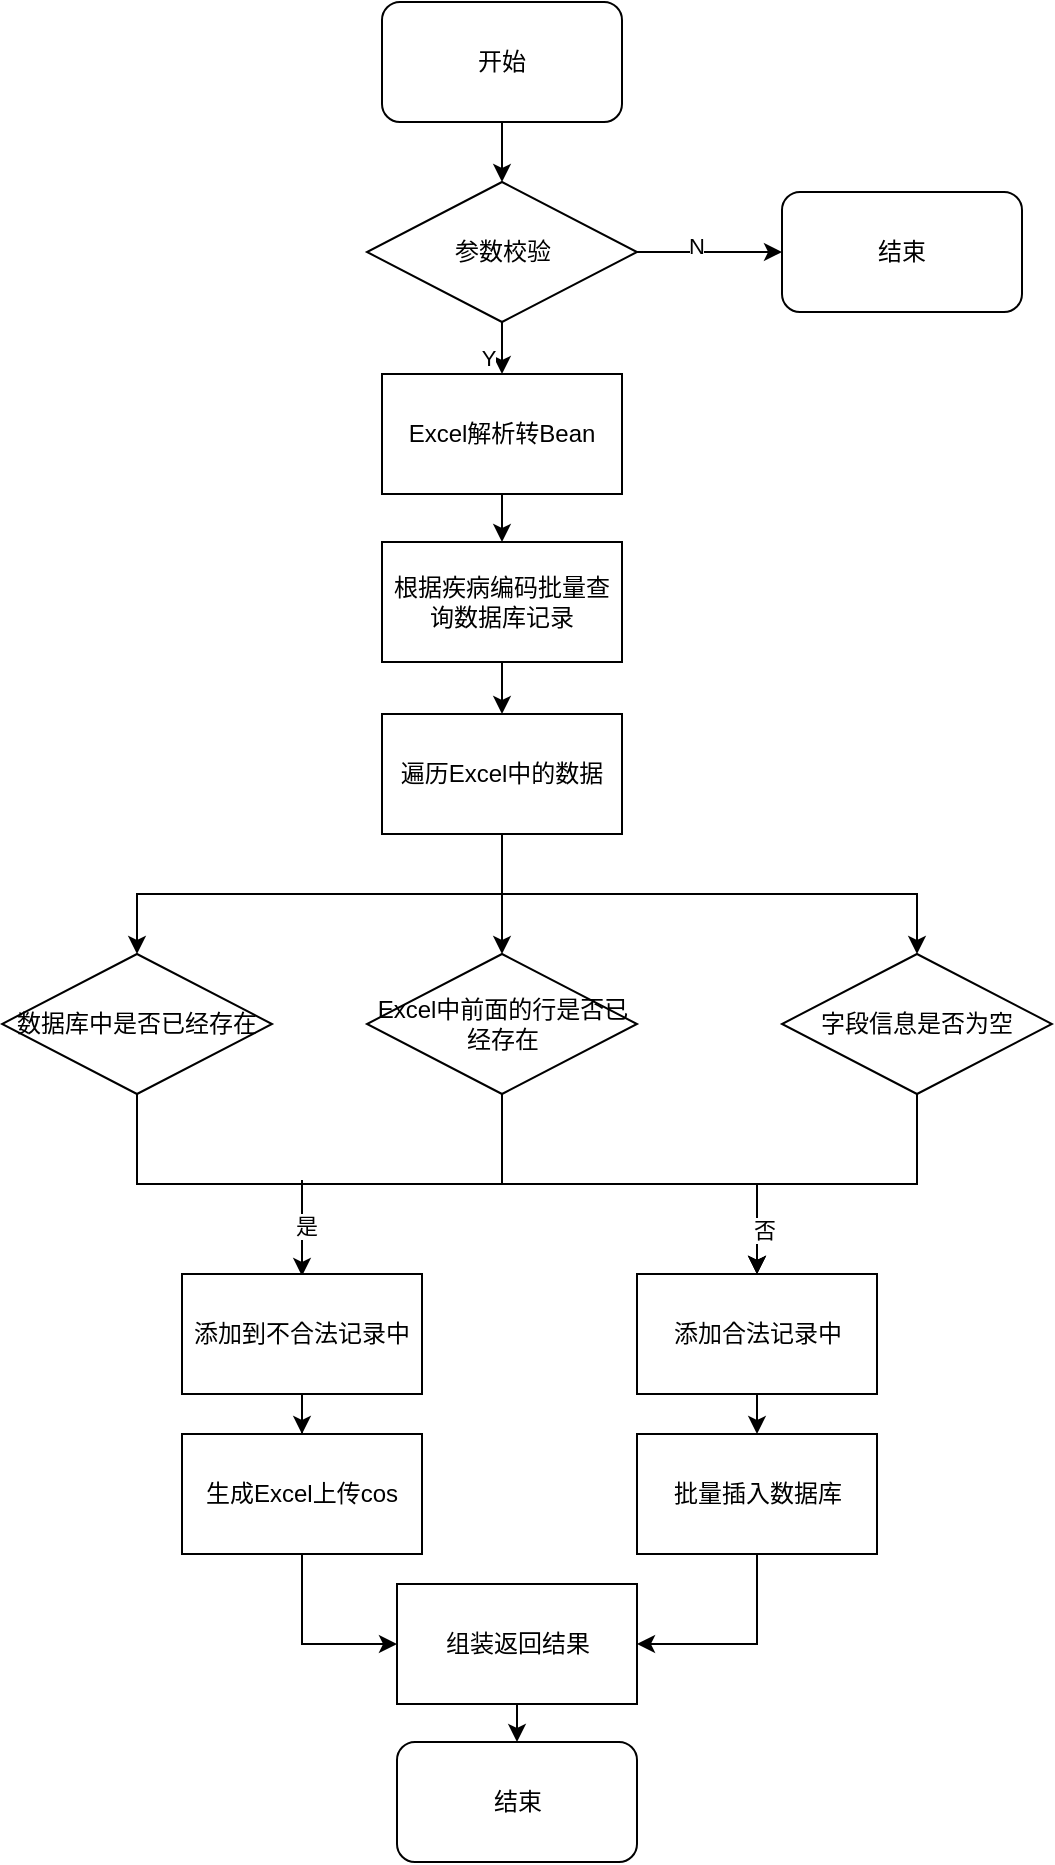 <mxfile version="18.0.1" type="github">
  <diagram id="P5kLG4Li_9ilP0SgBb8K" name="Page-1">
    <mxGraphModel dx="1298" dy="724" grid="1" gridSize="10" guides="1" tooltips="1" connect="1" arrows="1" fold="1" page="1" pageScale="1" pageWidth="827" pageHeight="1169" math="0" shadow="0">
      <root>
        <mxCell id="0" />
        <mxCell id="1" parent="0" />
        <mxCell id="rGrlHXua09ZmH3heSEM_-27" style="edgeStyle=orthogonalEdgeStyle;rounded=0;orthogonalLoop=1;jettySize=auto;html=1;exitX=0.5;exitY=1;exitDx=0;exitDy=0;entryX=0.5;entryY=0;entryDx=0;entryDy=0;" edge="1" parent="1" source="rGrlHXua09ZmH3heSEM_-1" target="rGrlHXua09ZmH3heSEM_-3">
          <mxGeometry relative="1" as="geometry" />
        </mxCell>
        <mxCell id="rGrlHXua09ZmH3heSEM_-1" value="开始" style="rounded=1;whiteSpace=wrap;html=1;" vertex="1" parent="1">
          <mxGeometry x="330" y="90" width="120" height="60" as="geometry" />
        </mxCell>
        <mxCell id="rGrlHXua09ZmH3heSEM_-28" style="edgeStyle=orthogonalEdgeStyle;rounded=0;orthogonalLoop=1;jettySize=auto;html=1;exitX=0.5;exitY=1;exitDx=0;exitDy=0;" edge="1" parent="1" source="rGrlHXua09ZmH3heSEM_-3" target="rGrlHXua09ZmH3heSEM_-4">
          <mxGeometry relative="1" as="geometry" />
        </mxCell>
        <mxCell id="rGrlHXua09ZmH3heSEM_-41" value="Y" style="edgeLabel;html=1;align=center;verticalAlign=middle;resizable=0;points=[];" vertex="1" connectable="0" parent="rGrlHXua09ZmH3heSEM_-28">
          <mxGeometry x="-0.175" y="3" relative="1" as="geometry">
            <mxPoint x="-4" as="offset" />
          </mxGeometry>
        </mxCell>
        <mxCell id="rGrlHXua09ZmH3heSEM_-39" style="edgeStyle=orthogonalEdgeStyle;rounded=0;orthogonalLoop=1;jettySize=auto;html=1;exitX=1;exitY=0.5;exitDx=0;exitDy=0;" edge="1" parent="1" source="rGrlHXua09ZmH3heSEM_-3" target="rGrlHXua09ZmH3heSEM_-38">
          <mxGeometry relative="1" as="geometry" />
        </mxCell>
        <mxCell id="rGrlHXua09ZmH3heSEM_-40" value="N" style="edgeLabel;html=1;align=center;verticalAlign=middle;resizable=0;points=[];" vertex="1" connectable="0" parent="rGrlHXua09ZmH3heSEM_-39">
          <mxGeometry x="-0.186" y="4" relative="1" as="geometry">
            <mxPoint y="1" as="offset" />
          </mxGeometry>
        </mxCell>
        <mxCell id="rGrlHXua09ZmH3heSEM_-3" value="参数校验" style="rhombus;whiteSpace=wrap;html=1;" vertex="1" parent="1">
          <mxGeometry x="322.5" y="180" width="135" height="70" as="geometry" />
        </mxCell>
        <mxCell id="rGrlHXua09ZmH3heSEM_-29" style="edgeStyle=orthogonalEdgeStyle;rounded=0;orthogonalLoop=1;jettySize=auto;html=1;exitX=0.5;exitY=1;exitDx=0;exitDy=0;entryX=0.5;entryY=0;entryDx=0;entryDy=0;" edge="1" parent="1" source="rGrlHXua09ZmH3heSEM_-4" target="rGrlHXua09ZmH3heSEM_-5">
          <mxGeometry relative="1" as="geometry" />
        </mxCell>
        <mxCell id="rGrlHXua09ZmH3heSEM_-4" value="Excel解析转Bean" style="rounded=0;whiteSpace=wrap;html=1;" vertex="1" parent="1">
          <mxGeometry x="330" y="276" width="120" height="60" as="geometry" />
        </mxCell>
        <mxCell id="rGrlHXua09ZmH3heSEM_-30" style="edgeStyle=orthogonalEdgeStyle;rounded=0;orthogonalLoop=1;jettySize=auto;html=1;exitX=0.5;exitY=1;exitDx=0;exitDy=0;entryX=0.5;entryY=0;entryDx=0;entryDy=0;" edge="1" parent="1" source="rGrlHXua09ZmH3heSEM_-5" target="rGrlHXua09ZmH3heSEM_-6">
          <mxGeometry relative="1" as="geometry" />
        </mxCell>
        <mxCell id="rGrlHXua09ZmH3heSEM_-5" value="根据疾病编码批量查询数据库记录" style="rounded=0;whiteSpace=wrap;html=1;" vertex="1" parent="1">
          <mxGeometry x="330" y="360" width="120" height="60" as="geometry" />
        </mxCell>
        <mxCell id="rGrlHXua09ZmH3heSEM_-22" style="edgeStyle=orthogonalEdgeStyle;rounded=0;orthogonalLoop=1;jettySize=auto;html=1;exitX=0.5;exitY=1;exitDx=0;exitDy=0;" edge="1" parent="1" source="rGrlHXua09ZmH3heSEM_-6" target="rGrlHXua09ZmH3heSEM_-7">
          <mxGeometry relative="1" as="geometry" />
        </mxCell>
        <mxCell id="rGrlHXua09ZmH3heSEM_-23" style="edgeStyle=orthogonalEdgeStyle;rounded=0;orthogonalLoop=1;jettySize=auto;html=1;exitX=0.5;exitY=1;exitDx=0;exitDy=0;" edge="1" parent="1" source="rGrlHXua09ZmH3heSEM_-6" target="rGrlHXua09ZmH3heSEM_-8">
          <mxGeometry relative="1" as="geometry" />
        </mxCell>
        <mxCell id="rGrlHXua09ZmH3heSEM_-24" style="edgeStyle=orthogonalEdgeStyle;rounded=0;orthogonalLoop=1;jettySize=auto;html=1;exitX=0.5;exitY=1;exitDx=0;exitDy=0;entryX=0.5;entryY=0;entryDx=0;entryDy=0;" edge="1" parent="1" source="rGrlHXua09ZmH3heSEM_-6" target="rGrlHXua09ZmH3heSEM_-9">
          <mxGeometry relative="1" as="geometry" />
        </mxCell>
        <mxCell id="rGrlHXua09ZmH3heSEM_-6" value="遍历Excel中的数据" style="rounded=0;whiteSpace=wrap;html=1;" vertex="1" parent="1">
          <mxGeometry x="330" y="446" width="120" height="60" as="geometry" />
        </mxCell>
        <mxCell id="rGrlHXua09ZmH3heSEM_-16" style="edgeStyle=orthogonalEdgeStyle;rounded=0;orthogonalLoop=1;jettySize=auto;html=1;exitX=0.5;exitY=1;exitDx=0;exitDy=0;" edge="1" parent="1" source="rGrlHXua09ZmH3heSEM_-7" target="rGrlHXua09ZmH3heSEM_-11">
          <mxGeometry relative="1" as="geometry" />
        </mxCell>
        <mxCell id="rGrlHXua09ZmH3heSEM_-7" value="数据库中是否已经存在" style="rhombus;whiteSpace=wrap;html=1;" vertex="1" parent="1">
          <mxGeometry x="140" y="566" width="135" height="70" as="geometry" />
        </mxCell>
        <mxCell id="rGrlHXua09ZmH3heSEM_-17" style="edgeStyle=orthogonalEdgeStyle;rounded=0;orthogonalLoop=1;jettySize=auto;html=1;exitX=0.5;exitY=1;exitDx=0;exitDy=0;entryX=0.5;entryY=0;entryDx=0;entryDy=0;" edge="1" parent="1" source="rGrlHXua09ZmH3heSEM_-8" target="rGrlHXua09ZmH3heSEM_-11">
          <mxGeometry relative="1" as="geometry" />
        </mxCell>
        <mxCell id="rGrlHXua09ZmH3heSEM_-8" value="Excel中前面的行是否已经存在" style="rhombus;whiteSpace=wrap;html=1;" vertex="1" parent="1">
          <mxGeometry x="322.5" y="566" width="135" height="70" as="geometry" />
        </mxCell>
        <mxCell id="rGrlHXua09ZmH3heSEM_-18" style="edgeStyle=orthogonalEdgeStyle;rounded=0;orthogonalLoop=1;jettySize=auto;html=1;exitX=0.5;exitY=1;exitDx=0;exitDy=0;entryX=0.5;entryY=0;entryDx=0;entryDy=0;" edge="1" parent="1" source="rGrlHXua09ZmH3heSEM_-9" target="rGrlHXua09ZmH3heSEM_-11">
          <mxGeometry relative="1" as="geometry">
            <mxPoint x="520" y="706" as="targetPoint" />
          </mxGeometry>
        </mxCell>
        <mxCell id="rGrlHXua09ZmH3heSEM_-20" value="否" style="edgeLabel;html=1;align=center;verticalAlign=middle;resizable=0;points=[];" vertex="1" connectable="0" parent="rGrlHXua09ZmH3heSEM_-18">
          <mxGeometry x="0.724" y="3" relative="1" as="geometry">
            <mxPoint y="1" as="offset" />
          </mxGeometry>
        </mxCell>
        <mxCell id="rGrlHXua09ZmH3heSEM_-19" style="edgeStyle=orthogonalEdgeStyle;rounded=0;orthogonalLoop=1;jettySize=auto;html=1;entryX=0.5;entryY=0;entryDx=0;entryDy=0;" edge="1" parent="1">
          <mxGeometry relative="1" as="geometry">
            <mxPoint x="290" y="679" as="sourcePoint" />
            <mxPoint x="290" y="727" as="targetPoint" />
            <Array as="points">
              <mxPoint x="290" y="687" />
              <mxPoint x="290" y="687" />
            </Array>
          </mxGeometry>
        </mxCell>
        <mxCell id="rGrlHXua09ZmH3heSEM_-21" value="是" style="edgeLabel;html=1;align=center;verticalAlign=middle;resizable=0;points=[];" vertex="1" connectable="0" parent="rGrlHXua09ZmH3heSEM_-19">
          <mxGeometry x="-0.104" y="2" relative="1" as="geometry">
            <mxPoint y="1" as="offset" />
          </mxGeometry>
        </mxCell>
        <mxCell id="rGrlHXua09ZmH3heSEM_-9" value="字段信息是否为空" style="rhombus;whiteSpace=wrap;html=1;" vertex="1" parent="1">
          <mxGeometry x="530" y="566" width="135" height="70" as="geometry" />
        </mxCell>
        <mxCell id="rGrlHXua09ZmH3heSEM_-26" style="edgeStyle=orthogonalEdgeStyle;rounded=0;orthogonalLoop=1;jettySize=auto;html=1;exitX=0.5;exitY=1;exitDx=0;exitDy=0;" edge="1" parent="1" source="rGrlHXua09ZmH3heSEM_-10" target="rGrlHXua09ZmH3heSEM_-13">
          <mxGeometry relative="1" as="geometry" />
        </mxCell>
        <mxCell id="rGrlHXua09ZmH3heSEM_-10" value="添加到不合法记录中" style="rounded=0;whiteSpace=wrap;html=1;" vertex="1" parent="1">
          <mxGeometry x="230" y="726" width="120" height="60" as="geometry" />
        </mxCell>
        <mxCell id="rGrlHXua09ZmH3heSEM_-25" style="edgeStyle=orthogonalEdgeStyle;rounded=0;orthogonalLoop=1;jettySize=auto;html=1;exitX=0.5;exitY=1;exitDx=0;exitDy=0;entryX=0.5;entryY=0;entryDx=0;entryDy=0;" edge="1" parent="1" source="rGrlHXua09ZmH3heSEM_-11" target="rGrlHXua09ZmH3heSEM_-12">
          <mxGeometry relative="1" as="geometry" />
        </mxCell>
        <mxCell id="rGrlHXua09ZmH3heSEM_-11" value="添加合法记录中" style="rounded=0;whiteSpace=wrap;html=1;" vertex="1" parent="1">
          <mxGeometry x="457.5" y="726" width="120" height="60" as="geometry" />
        </mxCell>
        <mxCell id="rGrlHXua09ZmH3heSEM_-43" style="edgeStyle=orthogonalEdgeStyle;rounded=0;orthogonalLoop=1;jettySize=auto;html=1;exitX=0.5;exitY=1;exitDx=0;exitDy=0;entryX=1;entryY=0.5;entryDx=0;entryDy=0;" edge="1" parent="1" source="rGrlHXua09ZmH3heSEM_-12" target="rGrlHXua09ZmH3heSEM_-14">
          <mxGeometry relative="1" as="geometry" />
        </mxCell>
        <mxCell id="rGrlHXua09ZmH3heSEM_-12" value="批量插入数据库" style="rounded=0;whiteSpace=wrap;html=1;" vertex="1" parent="1">
          <mxGeometry x="457.5" y="806" width="120" height="60" as="geometry" />
        </mxCell>
        <mxCell id="rGrlHXua09ZmH3heSEM_-42" style="edgeStyle=orthogonalEdgeStyle;rounded=0;orthogonalLoop=1;jettySize=auto;html=1;exitX=0.5;exitY=1;exitDx=0;exitDy=0;entryX=0;entryY=0.5;entryDx=0;entryDy=0;" edge="1" parent="1" source="rGrlHXua09ZmH3heSEM_-13" target="rGrlHXua09ZmH3heSEM_-14">
          <mxGeometry relative="1" as="geometry" />
        </mxCell>
        <mxCell id="rGrlHXua09ZmH3heSEM_-13" value="生成Excel上传cos" style="rounded=0;whiteSpace=wrap;html=1;" vertex="1" parent="1">
          <mxGeometry x="230" y="806" width="120" height="60" as="geometry" />
        </mxCell>
        <mxCell id="rGrlHXua09ZmH3heSEM_-33" style="edgeStyle=orthogonalEdgeStyle;rounded=0;orthogonalLoop=1;jettySize=auto;html=1;exitX=0.5;exitY=1;exitDx=0;exitDy=0;entryX=0.5;entryY=0;entryDx=0;entryDy=0;" edge="1" parent="1" source="rGrlHXua09ZmH3heSEM_-14" target="rGrlHXua09ZmH3heSEM_-15">
          <mxGeometry relative="1" as="geometry" />
        </mxCell>
        <mxCell id="rGrlHXua09ZmH3heSEM_-14" value="组装返回结果" style="rounded=0;whiteSpace=wrap;html=1;" vertex="1" parent="1">
          <mxGeometry x="337.5" y="881" width="120" height="60" as="geometry" />
        </mxCell>
        <mxCell id="rGrlHXua09ZmH3heSEM_-15" value="结束" style="rounded=1;whiteSpace=wrap;html=1;" vertex="1" parent="1">
          <mxGeometry x="337.5" y="960" width="120" height="60" as="geometry" />
        </mxCell>
        <mxCell id="rGrlHXua09ZmH3heSEM_-38" value="结束" style="rounded=1;whiteSpace=wrap;html=1;" vertex="1" parent="1">
          <mxGeometry x="530" y="185" width="120" height="60" as="geometry" />
        </mxCell>
      </root>
    </mxGraphModel>
  </diagram>
</mxfile>
